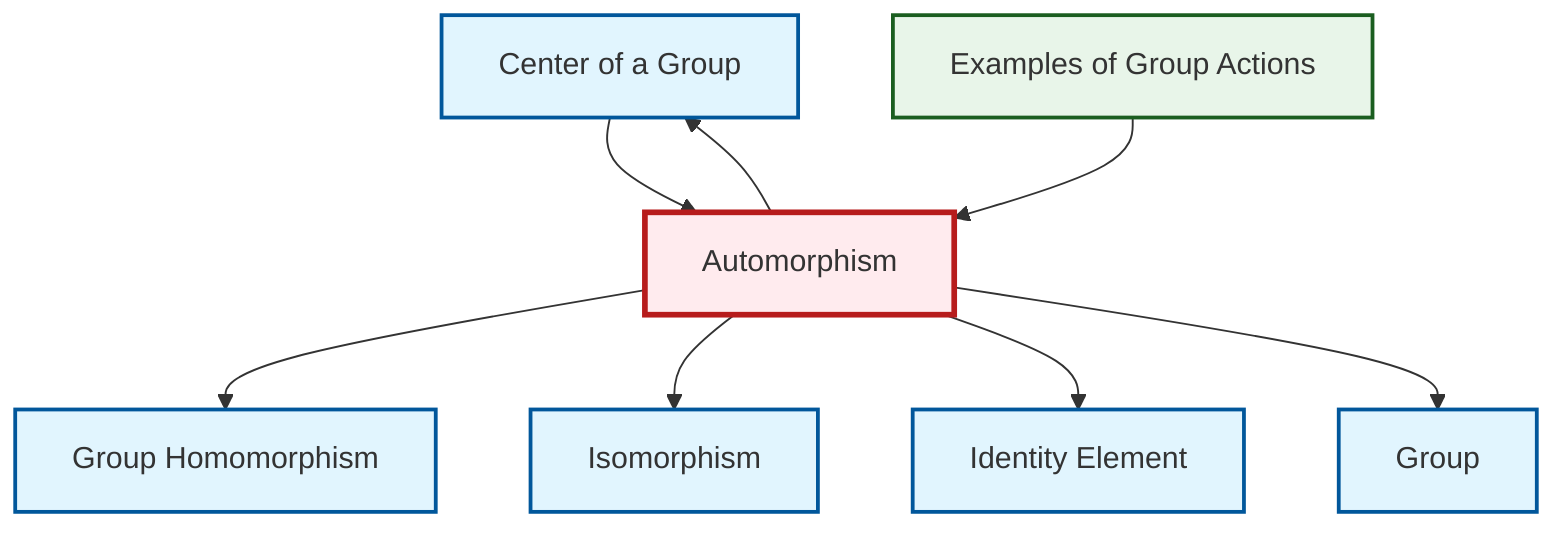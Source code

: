 graph TD
    classDef definition fill:#e1f5fe,stroke:#01579b,stroke-width:2px
    classDef theorem fill:#f3e5f5,stroke:#4a148c,stroke-width:2px
    classDef axiom fill:#fff3e0,stroke:#e65100,stroke-width:2px
    classDef example fill:#e8f5e9,stroke:#1b5e20,stroke-width:2px
    classDef current fill:#ffebee,stroke:#b71c1c,stroke-width:3px
    def-identity-element["Identity Element"]:::definition
    def-center-of-group["Center of a Group"]:::definition
    def-isomorphism["Isomorphism"]:::definition
    def-group["Group"]:::definition
    def-homomorphism["Group Homomorphism"]:::definition
    def-automorphism["Automorphism"]:::definition
    ex-group-action-examples["Examples of Group Actions"]:::example
    def-center-of-group --> def-automorphism
    ex-group-action-examples --> def-automorphism
    def-automorphism --> def-homomorphism
    def-automorphism --> def-center-of-group
    def-automorphism --> def-isomorphism
    def-automorphism --> def-identity-element
    def-automorphism --> def-group
    class def-automorphism current